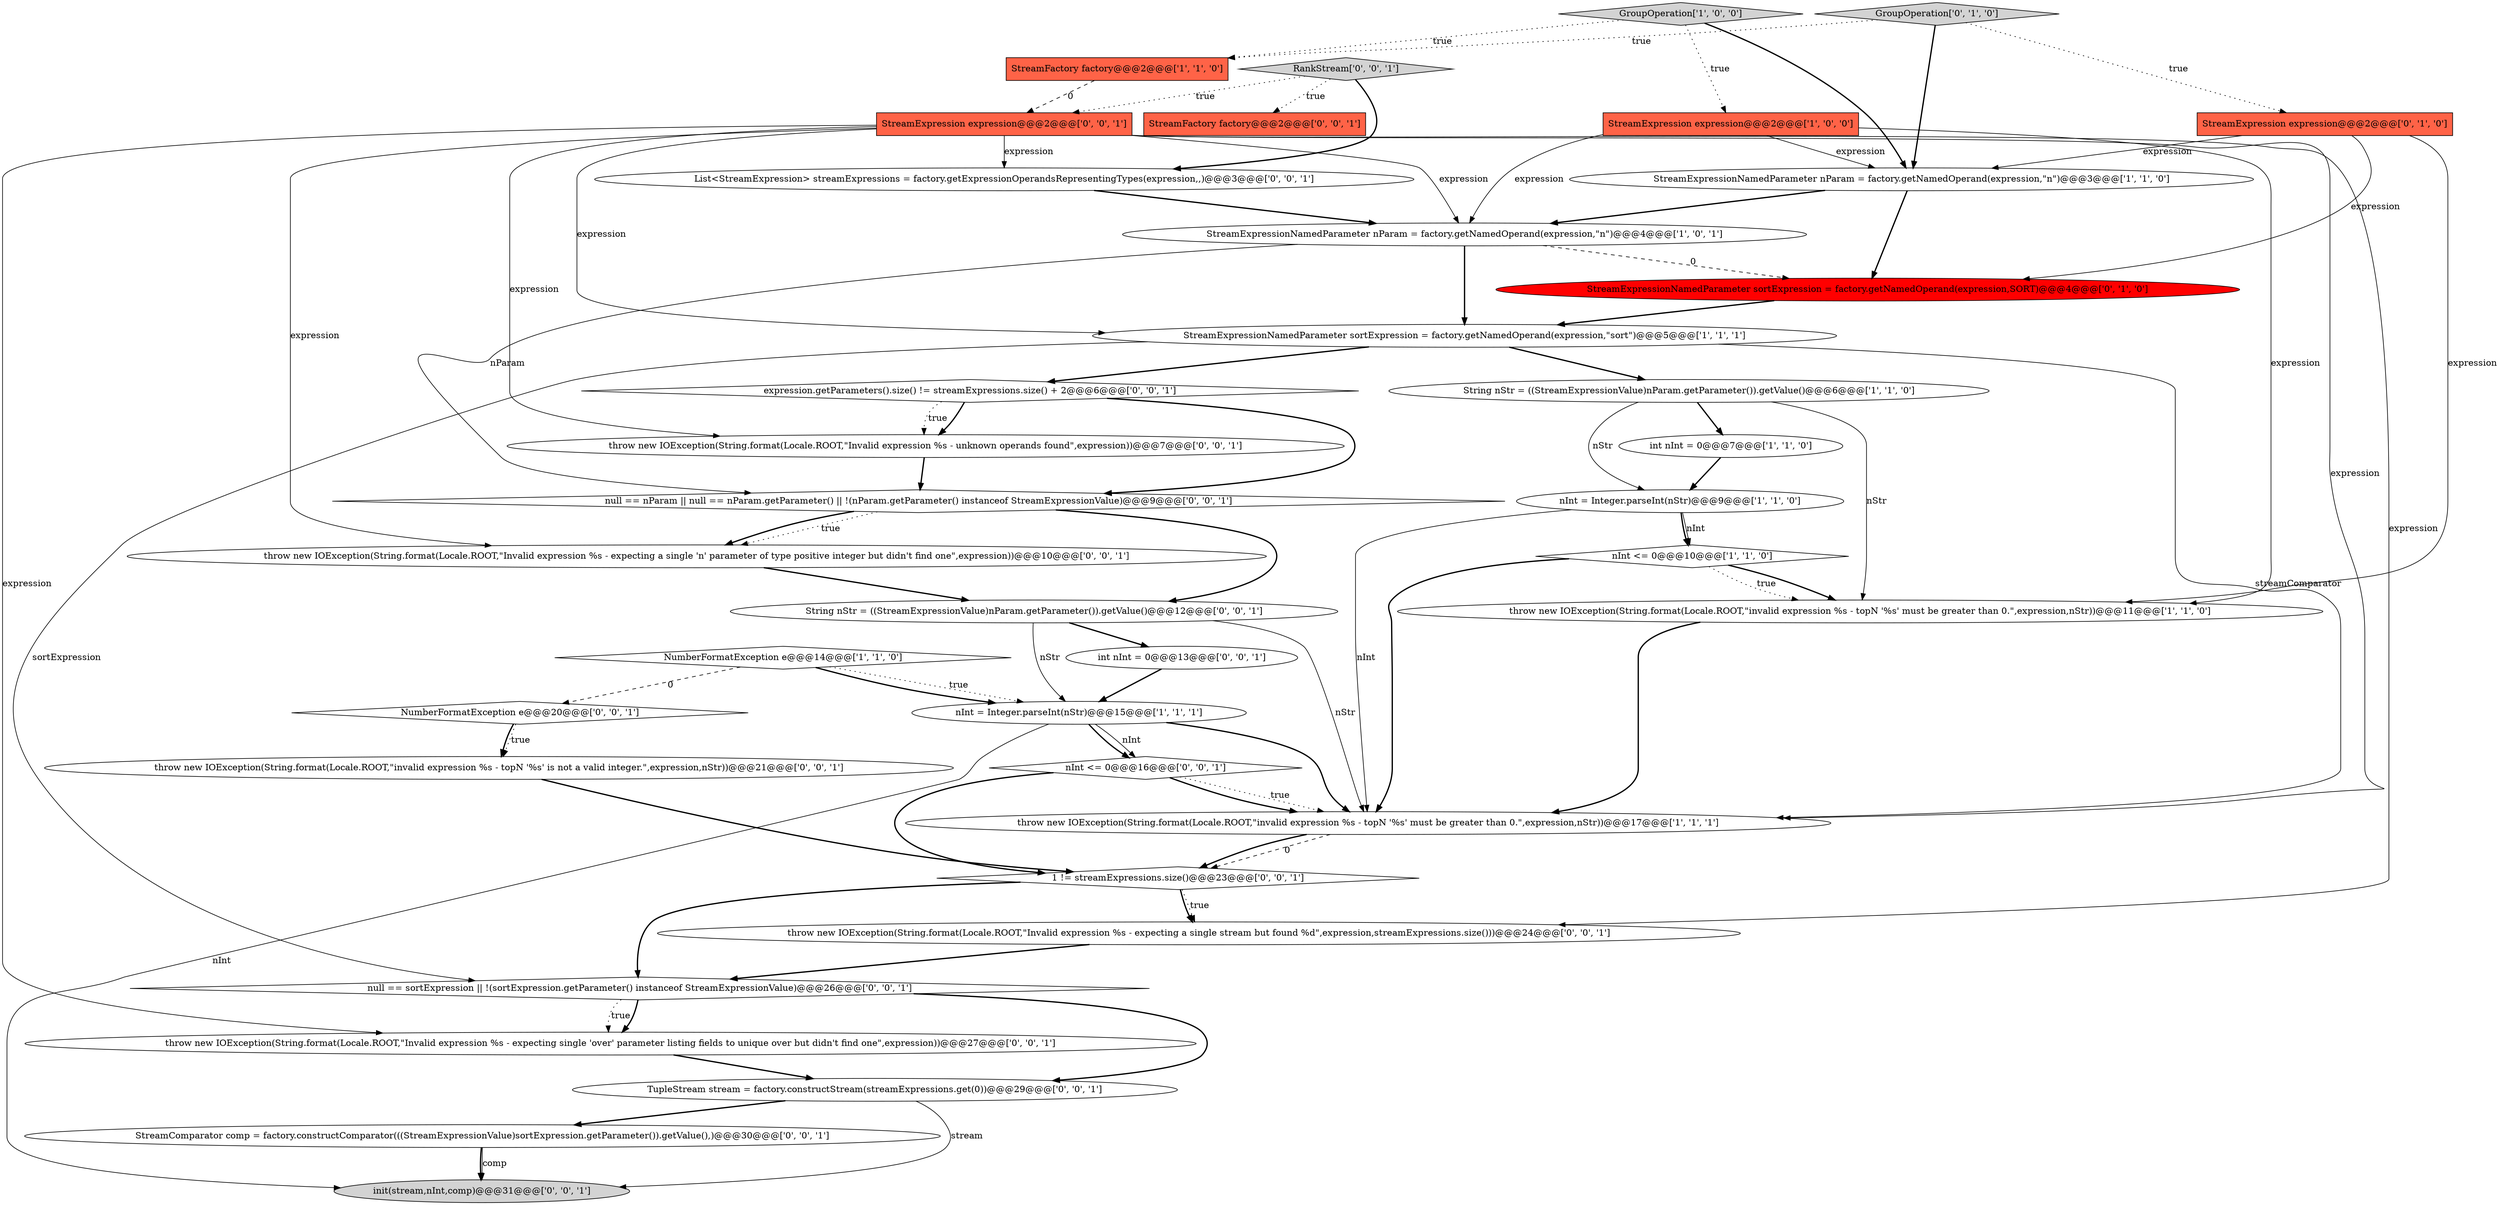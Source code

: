 digraph {
4 [style = filled, label = "String nStr = ((StreamExpressionValue)nParam.getParameter()).getValue()@@@6@@@['1', '1', '0']", fillcolor = white, shape = ellipse image = "AAA0AAABBB1BBB"];
26 [style = filled, label = "1 != streamExpressions.size()@@@23@@@['0', '0', '1']", fillcolor = white, shape = diamond image = "AAA0AAABBB3BBB"];
35 [style = filled, label = "throw new IOException(String.format(Locale.ROOT,\"Invalid expression %s - expecting a single stream but found %d\",expression,streamExpressions.size()))@@@24@@@['0', '0', '1']", fillcolor = white, shape = ellipse image = "AAA0AAABBB3BBB"];
30 [style = filled, label = "init(stream,nInt,comp)@@@31@@@['0', '0', '1']", fillcolor = lightgray, shape = ellipse image = "AAA0AAABBB3BBB"];
17 [style = filled, label = "NumberFormatException e@@@20@@@['0', '0', '1']", fillcolor = white, shape = diamond image = "AAA0AAABBB3BBB"];
13 [style = filled, label = "GroupOperation['1', '0', '0']", fillcolor = lightgray, shape = diamond image = "AAA0AAABBB1BBB"];
36 [style = filled, label = "StreamComparator comp = factory.constructComparator(((StreamExpressionValue)sortExpression.getParameter()).getValue(),)@@@30@@@['0', '0', '1']", fillcolor = white, shape = ellipse image = "AAA0AAABBB3BBB"];
16 [style = filled, label = "StreamExpressionNamedParameter sortExpression = factory.getNamedOperand(expression,SORT)@@@4@@@['0', '1', '0']", fillcolor = red, shape = ellipse image = "AAA1AAABBB2BBB"];
5 [style = filled, label = "int nInt = 0@@@7@@@['1', '1', '0']", fillcolor = white, shape = ellipse image = "AAA0AAABBB1BBB"];
2 [style = filled, label = "StreamFactory factory@@@2@@@['1', '1', '0']", fillcolor = tomato, shape = box image = "AAA0AAABBB1BBB"];
12 [style = filled, label = "throw new IOException(String.format(Locale.ROOT,\"invalid expression %s - topN '%s' must be greater than 0.\",expression,nStr))@@@17@@@['1', '1', '1']", fillcolor = white, shape = ellipse image = "AAA0AAABBB1BBB"];
33 [style = filled, label = "expression.getParameters().size() != streamExpressions.size() + 2@@@6@@@['0', '0', '1']", fillcolor = white, shape = diamond image = "AAA0AAABBB3BBB"];
8 [style = filled, label = "StreamExpressionNamedParameter nParam = factory.getNamedOperand(expression,\"n\")@@@3@@@['1', '1', '0']", fillcolor = white, shape = ellipse image = "AAA0AAABBB1BBB"];
27 [style = filled, label = "throw new IOException(String.format(Locale.ROOT,\"Invalid expression %s - expecting a single 'n' parameter of type positive integer but didn't find one\",expression))@@@10@@@['0', '0', '1']", fillcolor = white, shape = ellipse image = "AAA0AAABBB3BBB"];
28 [style = filled, label = "null == sortExpression || !(sortExpression.getParameter() instanceof StreamExpressionValue)@@@26@@@['0', '0', '1']", fillcolor = white, shape = diamond image = "AAA0AAABBB3BBB"];
15 [style = filled, label = "GroupOperation['0', '1', '0']", fillcolor = lightgray, shape = diamond image = "AAA0AAABBB2BBB"];
6 [style = filled, label = "StreamExpressionNamedParameter nParam = factory.getNamedOperand(expression,\"n\")@@@4@@@['1', '0', '1']", fillcolor = white, shape = ellipse image = "AAA0AAABBB1BBB"];
19 [style = filled, label = "String nStr = ((StreamExpressionValue)nParam.getParameter()).getValue()@@@12@@@['0', '0', '1']", fillcolor = white, shape = ellipse image = "AAA0AAABBB3BBB"];
32 [style = filled, label = "StreamExpression expression@@@2@@@['0', '0', '1']", fillcolor = tomato, shape = box image = "AAA0AAABBB3BBB"];
22 [style = filled, label = "throw new IOException(String.format(Locale.ROOT,\"invalid expression %s - topN '%s' is not a valid integer.\",expression,nStr))@@@21@@@['0', '0', '1']", fillcolor = white, shape = ellipse image = "AAA0AAABBB3BBB"];
7 [style = filled, label = "nInt <= 0@@@10@@@['1', '1', '0']", fillcolor = white, shape = diamond image = "AAA0AAABBB1BBB"];
3 [style = filled, label = "NumberFormatException e@@@14@@@['1', '1', '0']", fillcolor = white, shape = diamond image = "AAA0AAABBB1BBB"];
18 [style = filled, label = "RankStream['0', '0', '1']", fillcolor = lightgray, shape = diamond image = "AAA0AAABBB3BBB"];
10 [style = filled, label = "nInt = Integer.parseInt(nStr)@@@9@@@['1', '1', '0']", fillcolor = white, shape = ellipse image = "AAA0AAABBB1BBB"];
21 [style = filled, label = "List<StreamExpression> streamExpressions = factory.getExpressionOperandsRepresentingTypes(expression,,)@@@3@@@['0', '0', '1']", fillcolor = white, shape = ellipse image = "AAA0AAABBB3BBB"];
1 [style = filled, label = "nInt = Integer.parseInt(nStr)@@@15@@@['1', '1', '1']", fillcolor = white, shape = ellipse image = "AAA0AAABBB1BBB"];
20 [style = filled, label = "StreamFactory factory@@@2@@@['0', '0', '1']", fillcolor = tomato, shape = box image = "AAA0AAABBB3BBB"];
24 [style = filled, label = "throw new IOException(String.format(Locale.ROOT,\"Invalid expression %s - expecting single 'over' parameter listing fields to unique over but didn't find one\",expression))@@@27@@@['0', '0', '1']", fillcolor = white, shape = ellipse image = "AAA0AAABBB3BBB"];
25 [style = filled, label = "nInt <= 0@@@16@@@['0', '0', '1']", fillcolor = white, shape = diamond image = "AAA0AAABBB3BBB"];
9 [style = filled, label = "StreamExpressionNamedParameter sortExpression = factory.getNamedOperand(expression,\"sort\")@@@5@@@['1', '1', '1']", fillcolor = white, shape = ellipse image = "AAA0AAABBB1BBB"];
31 [style = filled, label = "null == nParam || null == nParam.getParameter() || !(nParam.getParameter() instanceof StreamExpressionValue)@@@9@@@['0', '0', '1']", fillcolor = white, shape = diamond image = "AAA0AAABBB3BBB"];
0 [style = filled, label = "StreamExpression expression@@@2@@@['1', '0', '0']", fillcolor = tomato, shape = box image = "AAA0AAABBB1BBB"];
11 [style = filled, label = "throw new IOException(String.format(Locale.ROOT,\"invalid expression %s - topN '%s' must be greater than 0.\",expression,nStr))@@@11@@@['1', '1', '0']", fillcolor = white, shape = ellipse image = "AAA0AAABBB1BBB"];
14 [style = filled, label = "StreamExpression expression@@@2@@@['0', '1', '0']", fillcolor = tomato, shape = box image = "AAA0AAABBB2BBB"];
23 [style = filled, label = "TupleStream stream = factory.constructStream(streamExpressions.get(0))@@@29@@@['0', '0', '1']", fillcolor = white, shape = ellipse image = "AAA0AAABBB3BBB"];
29 [style = filled, label = "throw new IOException(String.format(Locale.ROOT,\"Invalid expression %s - unknown operands found\",expression))@@@7@@@['0', '0', '1']", fillcolor = white, shape = ellipse image = "AAA0AAABBB3BBB"];
34 [style = filled, label = "int nInt = 0@@@13@@@['0', '0', '1']", fillcolor = white, shape = ellipse image = "AAA0AAABBB3BBB"];
8->16 [style = bold, label=""];
32->29 [style = solid, label="expression"];
2->32 [style = dashed, label="0"];
32->12 [style = solid, label="expression"];
4->10 [style = solid, label="nStr"];
8->6 [style = bold, label=""];
18->20 [style = dotted, label="true"];
23->30 [style = solid, label="stream"];
12->26 [style = dashed, label="0"];
26->35 [style = bold, label=""];
31->27 [style = dotted, label="true"];
1->12 [style = bold, label=""];
23->36 [style = bold, label=""];
27->19 [style = bold, label=""];
26->28 [style = bold, label=""];
1->25 [style = solid, label="nInt"];
32->9 [style = solid, label="expression"];
16->9 [style = bold, label=""];
32->21 [style = solid, label="expression"];
5->10 [style = bold, label=""];
36->30 [style = solid, label="comp"];
19->34 [style = bold, label=""];
7->11 [style = bold, label=""];
9->33 [style = bold, label=""];
15->2 [style = dotted, label="true"];
0->6 [style = solid, label="expression"];
25->12 [style = dotted, label="true"];
14->16 [style = solid, label="expression"];
11->12 [style = bold, label=""];
15->14 [style = dotted, label="true"];
10->7 [style = bold, label=""];
33->29 [style = bold, label=""];
35->28 [style = bold, label=""];
36->30 [style = bold, label=""];
6->16 [style = dashed, label="0"];
9->28 [style = solid, label="sortExpression"];
32->35 [style = solid, label="expression"];
28->24 [style = dotted, label="true"];
31->27 [style = bold, label=""];
13->0 [style = dotted, label="true"];
0->8 [style = solid, label="expression"];
25->26 [style = bold, label=""];
28->24 [style = bold, label=""];
10->12 [style = solid, label="nInt"];
0->11 [style = solid, label="expression"];
3->1 [style = dotted, label="true"];
4->11 [style = solid, label="nStr"];
22->26 [style = bold, label=""];
19->1 [style = solid, label="nStr"];
3->1 [style = bold, label=""];
32->6 [style = solid, label="expression"];
6->31 [style = solid, label="nParam"];
32->24 [style = solid, label="expression"];
13->2 [style = dotted, label="true"];
7->11 [style = dotted, label="true"];
28->23 [style = bold, label=""];
33->29 [style = dotted, label="true"];
9->12 [style = solid, label="streamComparator"];
17->22 [style = dotted, label="true"];
26->35 [style = dotted, label="true"];
18->21 [style = bold, label=""];
4->5 [style = bold, label=""];
1->25 [style = bold, label=""];
15->8 [style = bold, label=""];
31->19 [style = bold, label=""];
24->23 [style = bold, label=""];
14->8 [style = solid, label="expression"];
1->30 [style = solid, label="nInt"];
10->7 [style = solid, label="nInt"];
3->17 [style = dashed, label="0"];
21->6 [style = bold, label=""];
7->12 [style = bold, label=""];
34->1 [style = bold, label=""];
9->4 [style = bold, label=""];
29->31 [style = bold, label=""];
19->12 [style = solid, label="nStr"];
12->26 [style = bold, label=""];
17->22 [style = bold, label=""];
18->32 [style = dotted, label="true"];
14->11 [style = solid, label="expression"];
32->27 [style = solid, label="expression"];
25->12 [style = bold, label=""];
33->31 [style = bold, label=""];
6->9 [style = bold, label=""];
13->8 [style = bold, label=""];
}
